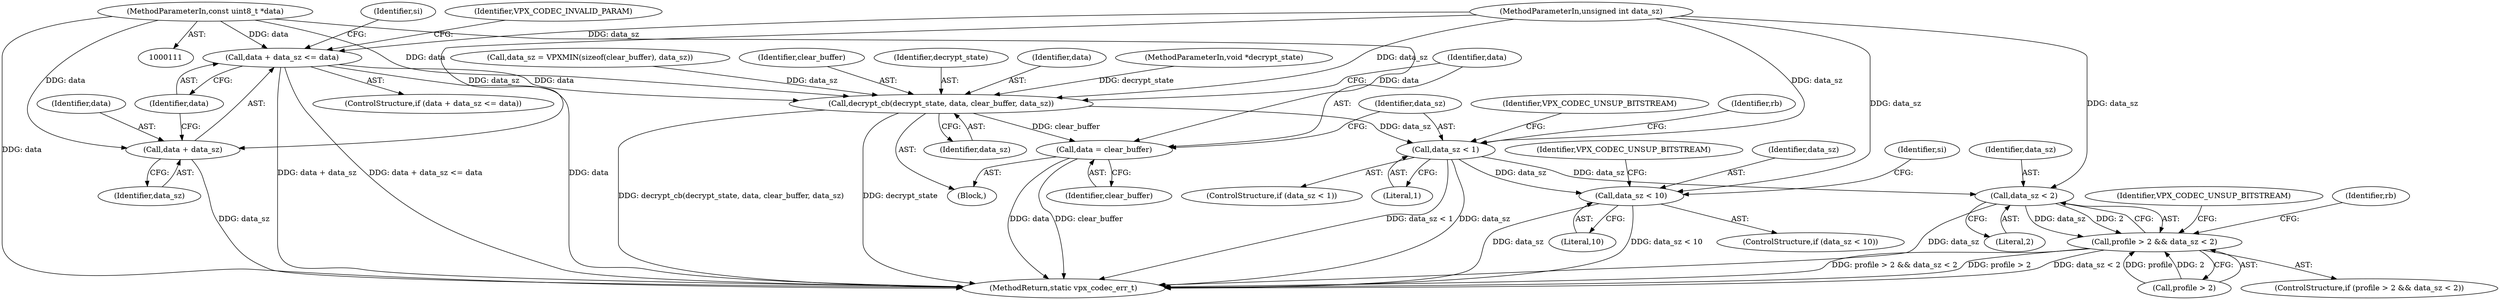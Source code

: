 digraph "0_Android_4974dcbd0289a2530df2ee2a25b5f92775df80da@pointer" {
"1000112" [label="(MethodParameterIn,const uint8_t *data)"];
"1000125" [label="(Call,data + data_sz <= data)"];
"1000155" [label="(Call,decrypt_cb(decrypt_state, data, clear_buffer, data_sz))"];
"1000160" [label="(Call,data = clear_buffer)"];
"1000164" [label="(Call,data_sz < 1)"];
"1000210" [label="(Call,data_sz < 2)"];
"1000206" [label="(Call,profile > 2 && data_sz < 2)"];
"1000222" [label="(Call,data_sz < 10)"];
"1000126" [label="(Call,data + data_sz)"];
"1000214" [label="(Identifier,VPX_CODEC_UNSUP_BITSTREAM)"];
"1000217" [label="(Identifier,rb)"];
"1000149" [label="(Call,data_sz = VPXMIN(sizeof(clear_buffer), data_sz))"];
"1000129" [label="(Identifier,data)"];
"1000211" [label="(Identifier,data_sz)"];
"1000113" [label="(MethodParameterIn,unsigned int data_sz)"];
"1000158" [label="(Identifier,clear_buffer)"];
"1000161" [label="(Identifier,data)"];
"1000165" [label="(Identifier,data_sz)"];
"1000207" [label="(Call,profile > 2)"];
"1000163" [label="(ControlStructure,if (data_sz < 1))"];
"1000160" [label="(Call,data = clear_buffer)"];
"1000212" [label="(Literal,2)"];
"1000159" [label="(Identifier,data_sz)"];
"1000162" [label="(Identifier,clear_buffer)"];
"1000125" [label="(Call,data + data_sz <= data)"];
"1000156" [label="(Identifier,decrypt_state)"];
"1000224" [label="(Literal,10)"];
"1000157" [label="(Identifier,data)"];
"1000210" [label="(Call,data_sz < 2)"];
"1000134" [label="(Identifier,si)"];
"1000155" [label="(Call,decrypt_cb(decrypt_state, data, clear_buffer, data_sz))"];
"1000206" [label="(Call,profile > 2 && data_sz < 2)"];
"1000126" [label="(Call,data + data_sz)"];
"1000226" [label="(Identifier,VPX_CODEC_UNSUP_BITSTREAM)"];
"1000117" [label="(MethodParameterIn,void *decrypt_state)"];
"1000174" [label="(Identifier,rb)"];
"1000168" [label="(Identifier,VPX_CODEC_UNSUP_BITSTREAM)"];
"1000166" [label="(Literal,1)"];
"1000124" [label="(ControlStructure,if (data + data_sz <= data))"];
"1000222" [label="(Call,data_sz < 10)"];
"1000128" [label="(Identifier,data_sz)"];
"1000223" [label="(Identifier,data_sz)"];
"1000164" [label="(Call,data_sz < 1)"];
"1000351" [label="(MethodReturn,static vpx_codec_err_t)"];
"1000205" [label="(ControlStructure,if (profile > 2 && data_sz < 2))"];
"1000127" [label="(Identifier,data)"];
"1000112" [label="(MethodParameterIn,const uint8_t *data)"];
"1000131" [label="(Identifier,VPX_CODEC_INVALID_PARAM)"];
"1000148" [label="(Block,)"];
"1000221" [label="(ControlStructure,if (data_sz < 10))"];
"1000229" [label="(Identifier,si)"];
"1000112" -> "1000111"  [label="AST: "];
"1000112" -> "1000351"  [label="DDG: data"];
"1000112" -> "1000125"  [label="DDG: data"];
"1000112" -> "1000126"  [label="DDG: data"];
"1000112" -> "1000155"  [label="DDG: data"];
"1000112" -> "1000160"  [label="DDG: data"];
"1000125" -> "1000124"  [label="AST: "];
"1000125" -> "1000129"  [label="CFG: "];
"1000126" -> "1000125"  [label="AST: "];
"1000129" -> "1000125"  [label="AST: "];
"1000131" -> "1000125"  [label="CFG: "];
"1000134" -> "1000125"  [label="CFG: "];
"1000125" -> "1000351"  [label="DDG: data + data_sz"];
"1000125" -> "1000351"  [label="DDG: data + data_sz <= data"];
"1000125" -> "1000351"  [label="DDG: data"];
"1000113" -> "1000125"  [label="DDG: data_sz"];
"1000125" -> "1000155"  [label="DDG: data"];
"1000155" -> "1000148"  [label="AST: "];
"1000155" -> "1000159"  [label="CFG: "];
"1000156" -> "1000155"  [label="AST: "];
"1000157" -> "1000155"  [label="AST: "];
"1000158" -> "1000155"  [label="AST: "];
"1000159" -> "1000155"  [label="AST: "];
"1000161" -> "1000155"  [label="CFG: "];
"1000155" -> "1000351"  [label="DDG: decrypt_cb(decrypt_state, data, clear_buffer, data_sz)"];
"1000155" -> "1000351"  [label="DDG: decrypt_state"];
"1000117" -> "1000155"  [label="DDG: decrypt_state"];
"1000149" -> "1000155"  [label="DDG: data_sz"];
"1000113" -> "1000155"  [label="DDG: data_sz"];
"1000155" -> "1000160"  [label="DDG: clear_buffer"];
"1000155" -> "1000164"  [label="DDG: data_sz"];
"1000160" -> "1000148"  [label="AST: "];
"1000160" -> "1000162"  [label="CFG: "];
"1000161" -> "1000160"  [label="AST: "];
"1000162" -> "1000160"  [label="AST: "];
"1000165" -> "1000160"  [label="CFG: "];
"1000160" -> "1000351"  [label="DDG: clear_buffer"];
"1000160" -> "1000351"  [label="DDG: data"];
"1000164" -> "1000163"  [label="AST: "];
"1000164" -> "1000166"  [label="CFG: "];
"1000165" -> "1000164"  [label="AST: "];
"1000166" -> "1000164"  [label="AST: "];
"1000168" -> "1000164"  [label="CFG: "];
"1000174" -> "1000164"  [label="CFG: "];
"1000164" -> "1000351"  [label="DDG: data_sz < 1"];
"1000164" -> "1000351"  [label="DDG: data_sz"];
"1000113" -> "1000164"  [label="DDG: data_sz"];
"1000164" -> "1000210"  [label="DDG: data_sz"];
"1000164" -> "1000222"  [label="DDG: data_sz"];
"1000210" -> "1000206"  [label="AST: "];
"1000210" -> "1000212"  [label="CFG: "];
"1000211" -> "1000210"  [label="AST: "];
"1000212" -> "1000210"  [label="AST: "];
"1000206" -> "1000210"  [label="CFG: "];
"1000210" -> "1000351"  [label="DDG: data_sz"];
"1000210" -> "1000206"  [label="DDG: data_sz"];
"1000210" -> "1000206"  [label="DDG: 2"];
"1000113" -> "1000210"  [label="DDG: data_sz"];
"1000206" -> "1000205"  [label="AST: "];
"1000206" -> "1000207"  [label="CFG: "];
"1000207" -> "1000206"  [label="AST: "];
"1000214" -> "1000206"  [label="CFG: "];
"1000217" -> "1000206"  [label="CFG: "];
"1000206" -> "1000351"  [label="DDG: data_sz < 2"];
"1000206" -> "1000351"  [label="DDG: profile > 2 && data_sz < 2"];
"1000206" -> "1000351"  [label="DDG: profile > 2"];
"1000207" -> "1000206"  [label="DDG: profile"];
"1000207" -> "1000206"  [label="DDG: 2"];
"1000222" -> "1000221"  [label="AST: "];
"1000222" -> "1000224"  [label="CFG: "];
"1000223" -> "1000222"  [label="AST: "];
"1000224" -> "1000222"  [label="AST: "];
"1000226" -> "1000222"  [label="CFG: "];
"1000229" -> "1000222"  [label="CFG: "];
"1000222" -> "1000351"  [label="DDG: data_sz"];
"1000222" -> "1000351"  [label="DDG: data_sz < 10"];
"1000113" -> "1000222"  [label="DDG: data_sz"];
"1000126" -> "1000128"  [label="CFG: "];
"1000127" -> "1000126"  [label="AST: "];
"1000128" -> "1000126"  [label="AST: "];
"1000129" -> "1000126"  [label="CFG: "];
"1000126" -> "1000351"  [label="DDG: data_sz"];
"1000113" -> "1000126"  [label="DDG: data_sz"];
}
